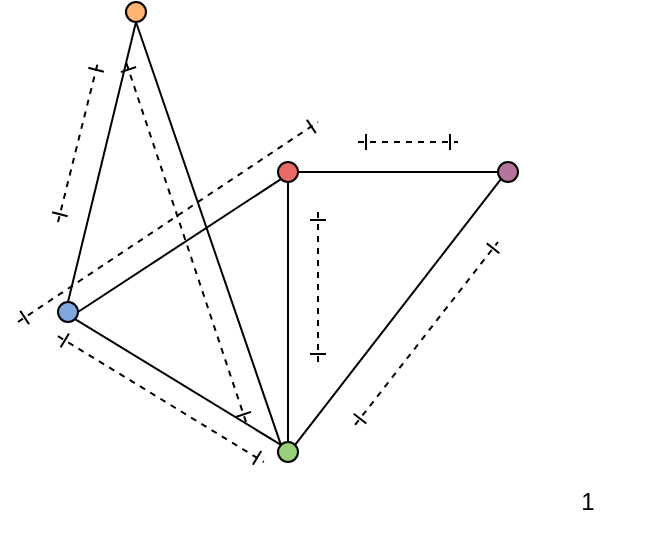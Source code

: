 <mxfile version="15.5.9" type="device"><diagram id="hONah3WAfhr1Wjk5RNia" name="Page-1"><mxGraphModel dx="360" dy="401" grid="1" gridSize="10" guides="1" tooltips="1" connect="1" arrows="1" fold="1" page="1" pageScale="1" pageWidth="400" pageHeight="300" math="0" shadow="0"><root><mxCell id="0"/><mxCell id="1" parent="0"/><mxCell id="gpHJCIJXBnooO_1f5_4y-4" value="" style="ellipse;whiteSpace=wrap;html=1;aspect=fixed;fillColor=#7EA6E0;" vertex="1" parent="1"><mxGeometry x="495" y="185" width="10" height="10" as="geometry"/></mxCell><mxCell id="gpHJCIJXBnooO_1f5_4y-5" value="" style="ellipse;whiteSpace=wrap;html=1;aspect=fixed;fillColor=#EA6B66;" vertex="1" parent="1"><mxGeometry x="605" y="115" width="10" height="10" as="geometry"/></mxCell><mxCell id="gpHJCIJXBnooO_1f5_4y-7" value="" style="endArrow=none;startArrow=none;html=1;rounded=0;entryX=0;entryY=1;entryDx=0;entryDy=0;exitX=1;exitY=0.5;exitDx=0;exitDy=0;startFill=0;endFill=0;" edge="1" parent="1" source="gpHJCIJXBnooO_1f5_4y-4" target="gpHJCIJXBnooO_1f5_4y-5"><mxGeometry width="50" height="50" relative="1" as="geometry"><mxPoint x="515" y="255" as="sourcePoint"/><mxPoint x="565" y="205" as="targetPoint"/></mxGeometry></mxCell><mxCell id="gpHJCIJXBnooO_1f5_4y-8" value="" style="ellipse;whiteSpace=wrap;html=1;aspect=fixed;fillColor=#97D077;" vertex="1" parent="1"><mxGeometry x="605" y="255" width="10" height="10" as="geometry"/></mxCell><mxCell id="gpHJCIJXBnooO_1f5_4y-9" value="" style="endArrow=none;startArrow=none;html=1;rounded=0;entryX=0.5;entryY=1;entryDx=0;entryDy=0;exitX=0.5;exitY=0;exitDx=0;exitDy=0;startFill=0;endFill=0;" edge="1" parent="1" source="gpHJCIJXBnooO_1f5_4y-8" target="gpHJCIJXBnooO_1f5_4y-5"><mxGeometry width="50" height="50" relative="1" as="geometry"><mxPoint x="515" y="200" as="sourcePoint"/><mxPoint x="616.464" y="133.536" as="targetPoint"/></mxGeometry></mxCell><mxCell id="gpHJCIJXBnooO_1f5_4y-10" value="" style="endArrow=none;startArrow=none;html=1;rounded=0;entryX=0;entryY=0;entryDx=0;entryDy=0;exitX=1;exitY=1;exitDx=0;exitDy=0;startFill=0;endFill=0;" edge="1" parent="1" source="gpHJCIJXBnooO_1f5_4y-4" target="gpHJCIJXBnooO_1f5_4y-8"><mxGeometry width="50" height="50" relative="1" as="geometry"><mxPoint x="525" y="210" as="sourcePoint"/><mxPoint x="626.464" y="143.536" as="targetPoint"/></mxGeometry></mxCell><mxCell id="gpHJCIJXBnooO_1f5_4y-11" value="" style="ellipse;whiteSpace=wrap;html=1;aspect=fixed;fillColor=#B5739D;" vertex="1" parent="1"><mxGeometry x="715" y="115" width="10" height="10" as="geometry"/></mxCell><mxCell id="gpHJCIJXBnooO_1f5_4y-12" value="" style="endArrow=none;startArrow=none;html=1;rounded=0;entryX=0;entryY=0.5;entryDx=0;entryDy=0;exitX=1;exitY=0.5;exitDx=0;exitDy=0;startFill=0;endFill=0;" edge="1" parent="1" source="gpHJCIJXBnooO_1f5_4y-5" target="gpHJCIJXBnooO_1f5_4y-11"><mxGeometry width="50" height="50" relative="1" as="geometry"><mxPoint x="515" y="200" as="sourcePoint"/><mxPoint x="616.464" y="133.536" as="targetPoint"/></mxGeometry></mxCell><mxCell id="gpHJCIJXBnooO_1f5_4y-13" value="" style="endArrow=none;startArrow=none;html=1;rounded=0;entryX=0;entryY=1;entryDx=0;entryDy=0;exitX=1;exitY=0;exitDx=0;exitDy=0;startFill=0;endFill=0;" edge="1" parent="1" source="gpHJCIJXBnooO_1f5_4y-8" target="gpHJCIJXBnooO_1f5_4y-11"><mxGeometry width="50" height="50" relative="1" as="geometry"><mxPoint x="625" y="130" as="sourcePoint"/><mxPoint x="725" y="130" as="targetPoint"/></mxGeometry></mxCell><mxCell id="gpHJCIJXBnooO_1f5_4y-14" value="" style="ellipse;whiteSpace=wrap;html=1;aspect=fixed;fillColor=#FFB570;" vertex="1" parent="1"><mxGeometry x="529" y="35" width="10" height="10" as="geometry"/></mxCell><mxCell id="gpHJCIJXBnooO_1f5_4y-15" value="" style="endArrow=none;startArrow=none;html=1;rounded=0;entryX=0.5;entryY=1;entryDx=0;entryDy=0;exitX=0.5;exitY=0;exitDx=0;exitDy=0;startFill=0;endFill=0;" edge="1" parent="1" source="gpHJCIJXBnooO_1f5_4y-4" target="gpHJCIJXBnooO_1f5_4y-14"><mxGeometry width="50" height="50" relative="1" as="geometry"><mxPoint x="515" y="200" as="sourcePoint"/><mxPoint x="616.464" y="133.536" as="targetPoint"/></mxGeometry></mxCell><mxCell id="gpHJCIJXBnooO_1f5_4y-16" value="" style="endArrow=none;startArrow=none;html=1;rounded=0;entryX=0.5;entryY=1;entryDx=0;entryDy=0;exitX=0;exitY=0;exitDx=0;exitDy=0;startFill=0;endFill=0;" edge="1" parent="1" source="gpHJCIJXBnooO_1f5_4y-8" target="gpHJCIJXBnooO_1f5_4y-14"><mxGeometry width="50" height="50" relative="1" as="geometry"><mxPoint x="525" y="210" as="sourcePoint"/><mxPoint x="626.464" y="143.536" as="targetPoint"/></mxGeometry></mxCell><mxCell id="gpHJCIJXBnooO_1f5_4y-19" value="" style="endArrow=ERone;startArrow=ERone;html=1;rounded=0;startFill=0;endFill=0;dashed=1;" edge="1" parent="1"><mxGeometry width="50" height="50" relative="1" as="geometry"><mxPoint x="495" y="145" as="sourcePoint"/><mxPoint x="515" y="65" as="targetPoint"/></mxGeometry></mxCell><mxCell id="gpHJCIJXBnooO_1f5_4y-20" value="" style="endArrow=ERone;startArrow=ERone;html=1;rounded=0;entryX=0;entryY=0;entryDx=0;entryDy=0;exitX=1;exitY=1;exitDx=0;exitDy=0;startFill=0;endFill=0;dashed=1;" edge="1" parent="1"><mxGeometry width="50" height="50" relative="1" as="geometry"><mxPoint x="494.996" y="202.076" as="sourcePoint"/><mxPoint x="597.924" y="265.004" as="targetPoint"/></mxGeometry></mxCell><mxCell id="gpHJCIJXBnooO_1f5_4y-21" value="" style="endArrow=ERone;startArrow=ERone;html=1;rounded=0;exitX=1;exitY=0;exitDx=0;exitDy=0;startFill=0;endFill=0;dashed=1;" edge="1" parent="1"><mxGeometry width="50" height="50" relative="1" as="geometry"><mxPoint x="643.536" y="246.464" as="sourcePoint"/><mxPoint x="715" y="155" as="targetPoint"/></mxGeometry></mxCell><mxCell id="gpHJCIJXBnooO_1f5_4y-22" value="" style="endArrow=ERone;startArrow=ERone;html=1;rounded=0;startFill=0;endFill=0;dashed=1;" edge="1" parent="1"><mxGeometry width="50" height="50" relative="1" as="geometry"><mxPoint x="645" y="105" as="sourcePoint"/><mxPoint x="695" y="105" as="targetPoint"/></mxGeometry></mxCell><mxCell id="gpHJCIJXBnooO_1f5_4y-23" value="" style="endArrow=ERone;startArrow=ERone;html=1;rounded=0;startFill=0;endFill=0;dashed=1;" edge="1" parent="1"><mxGeometry width="50" height="50" relative="1" as="geometry"><mxPoint x="625" y="215" as="sourcePoint"/><mxPoint x="625" y="140" as="targetPoint"/></mxGeometry></mxCell><mxCell id="gpHJCIJXBnooO_1f5_4y-25" value="" style="endArrow=ERone;startArrow=ERone;html=1;rounded=0;startFill=0;endFill=0;dashed=1;" edge="1" parent="1"><mxGeometry width="50" height="50" relative="1" as="geometry"><mxPoint x="475" y="195" as="sourcePoint"/><mxPoint x="625" y="95" as="targetPoint"/></mxGeometry></mxCell><mxCell id="gpHJCIJXBnooO_1f5_4y-27" value="" style="endArrow=ERone;startArrow=ERone;html=1;rounded=0;entryX=0.5;entryY=1;entryDx=0;entryDy=0;startFill=0;endFill=0;dashed=1;" edge="1" parent="1"><mxGeometry width="50" height="50" relative="1" as="geometry"><mxPoint x="589" y="245" as="sourcePoint"/><mxPoint x="529" y="65" as="targetPoint"/></mxGeometry></mxCell><mxCell id="gpHJCIJXBnooO_1f5_4y-28" value="1" style="text;html=1;strokeColor=none;fillColor=none;align=center;verticalAlign=middle;whiteSpace=wrap;rounded=0;" vertex="1" parent="1"><mxGeometry x="730" y="270" width="60" height="30" as="geometry"/></mxCell></root></mxGraphModel></diagram></mxfile>